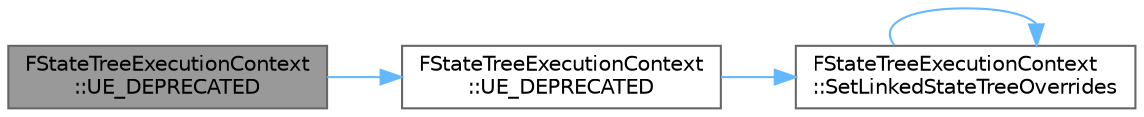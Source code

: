 digraph "FStateTreeExecutionContext::UE_DEPRECATED"
{
 // INTERACTIVE_SVG=YES
 // LATEX_PDF_SIZE
  bgcolor="transparent";
  edge [fontname=Helvetica,fontsize=10,labelfontname=Helvetica,labelfontsize=10];
  node [fontname=Helvetica,fontsize=10,shape=box,height=0.2,width=0.4];
  rankdir="LR";
  Node1 [id="Node000001",label="FStateTreeExecutionContext\l::UE_DEPRECATED",height=0.2,width=0.4,color="gray40", fillcolor="grey60", style="filled", fontcolor="black",tooltip="Finishes a task."];
  Node1 -> Node2 [id="edge1_Node000001_Node000002",color="steelblue1",style="solid",tooltip=" "];
  Node2 [id="Node000002",label="FStateTreeExecutionContext\l::UE_DEPRECATED",height=0.2,width=0.4,color="grey40", fillcolor="white", style="filled",URL="$df/d4a/structFStateTreeExecutionContext.html#a1f17b3ec89b4311353fd8846bd99a6c3",tooltip="Overrides for linked State Trees."];
  Node2 -> Node3 [id="edge2_Node000002_Node000003",color="steelblue1",style="solid",tooltip=" "];
  Node3 [id="Node000003",label="FStateTreeExecutionContext\l::SetLinkedStateTreeOverrides",height=0.2,width=0.4,color="grey40", fillcolor="white", style="filled",URL="$df/d4a/structFStateTreeExecutionContext.html#acf43ce2b873bc49d00360b70a08fce72",tooltip="Overrides for linked State Trees."];
  Node3 -> Node3 [id="edge3_Node000003_Node000003",color="steelblue1",style="solid",tooltip=" "];
}

